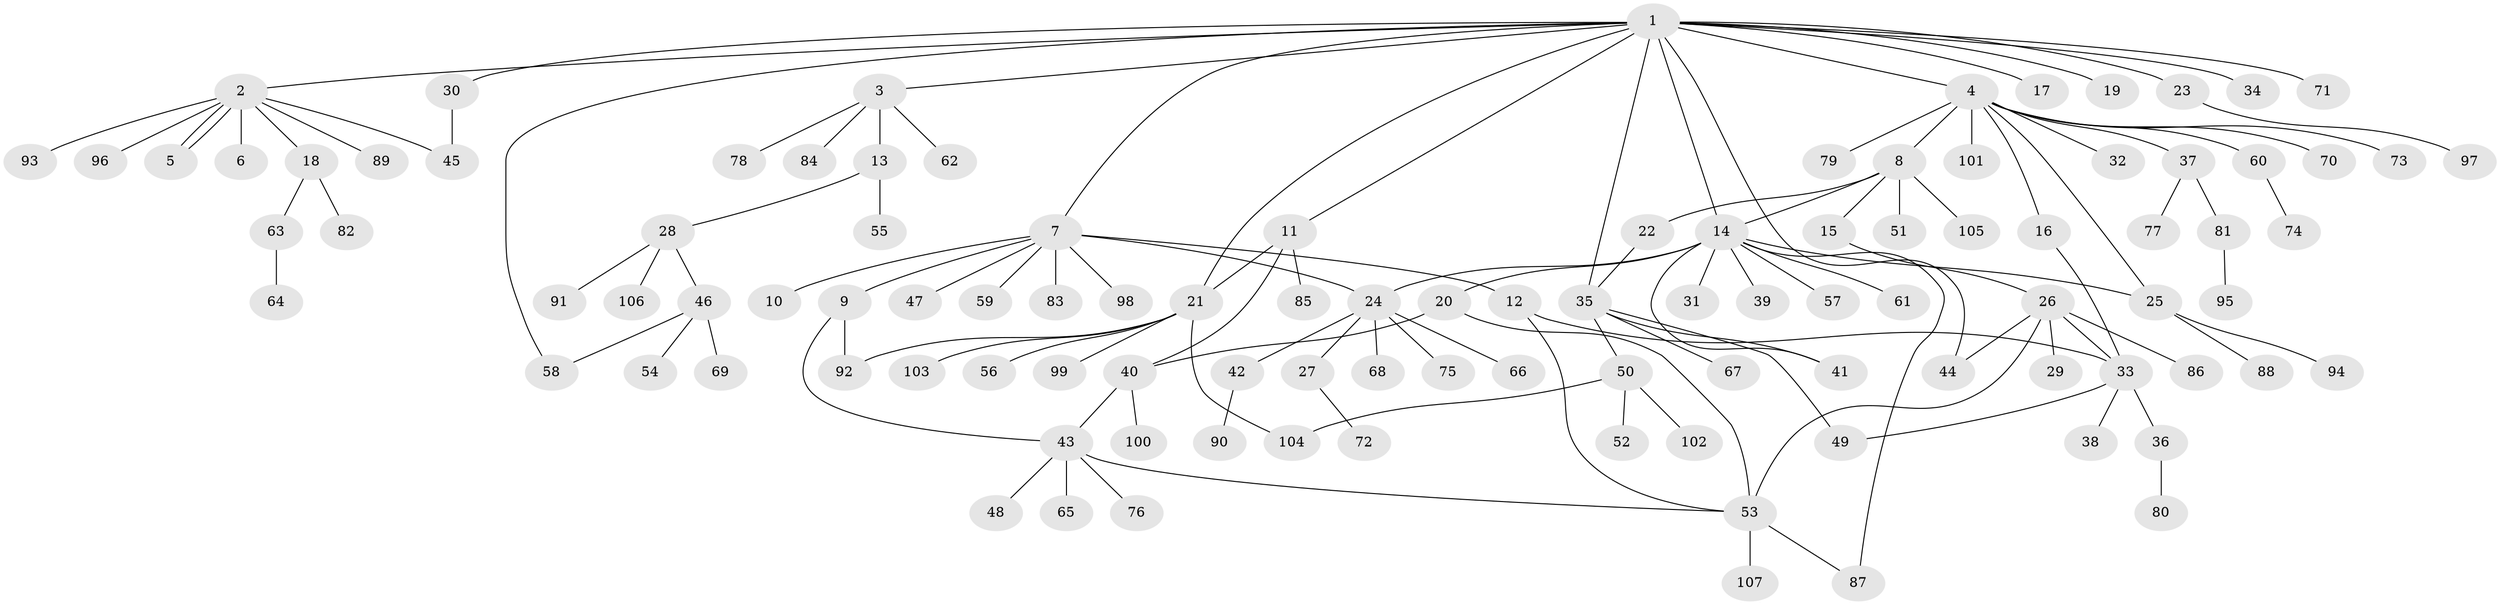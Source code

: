 // coarse degree distribution, {21: 0.0125, 4: 0.025, 11: 0.0125, 1: 0.6125, 10: 0.025, 5: 0.0375, 3: 0.1, 2: 0.1125, 6: 0.0625}
// Generated by graph-tools (version 1.1) at 2025/23/03/03/25 07:23:52]
// undirected, 107 vertices, 127 edges
graph export_dot {
graph [start="1"]
  node [color=gray90,style=filled];
  1;
  2;
  3;
  4;
  5;
  6;
  7;
  8;
  9;
  10;
  11;
  12;
  13;
  14;
  15;
  16;
  17;
  18;
  19;
  20;
  21;
  22;
  23;
  24;
  25;
  26;
  27;
  28;
  29;
  30;
  31;
  32;
  33;
  34;
  35;
  36;
  37;
  38;
  39;
  40;
  41;
  42;
  43;
  44;
  45;
  46;
  47;
  48;
  49;
  50;
  51;
  52;
  53;
  54;
  55;
  56;
  57;
  58;
  59;
  60;
  61;
  62;
  63;
  64;
  65;
  66;
  67;
  68;
  69;
  70;
  71;
  72;
  73;
  74;
  75;
  76;
  77;
  78;
  79;
  80;
  81;
  82;
  83;
  84;
  85;
  86;
  87;
  88;
  89;
  90;
  91;
  92;
  93;
  94;
  95;
  96;
  97;
  98;
  99;
  100;
  101;
  102;
  103;
  104;
  105;
  106;
  107;
  1 -- 2;
  1 -- 3;
  1 -- 4;
  1 -- 7;
  1 -- 11;
  1 -- 14;
  1 -- 17;
  1 -- 19;
  1 -- 21;
  1 -- 23;
  1 -- 30;
  1 -- 34;
  1 -- 35;
  1 -- 44;
  1 -- 58;
  1 -- 71;
  2 -- 5;
  2 -- 5;
  2 -- 6;
  2 -- 18;
  2 -- 45;
  2 -- 89;
  2 -- 93;
  2 -- 96;
  3 -- 13;
  3 -- 62;
  3 -- 78;
  3 -- 84;
  4 -- 8;
  4 -- 16;
  4 -- 25;
  4 -- 32;
  4 -- 37;
  4 -- 60;
  4 -- 70;
  4 -- 73;
  4 -- 79;
  4 -- 101;
  7 -- 9;
  7 -- 10;
  7 -- 12;
  7 -- 24;
  7 -- 47;
  7 -- 59;
  7 -- 83;
  7 -- 98;
  8 -- 14;
  8 -- 15;
  8 -- 22;
  8 -- 51;
  8 -- 105;
  9 -- 43;
  9 -- 92;
  11 -- 21;
  11 -- 40;
  11 -- 85;
  12 -- 33;
  12 -- 53;
  13 -- 28;
  13 -- 55;
  14 -- 20;
  14 -- 24;
  14 -- 25;
  14 -- 31;
  14 -- 39;
  14 -- 41;
  14 -- 57;
  14 -- 61;
  14 -- 87;
  15 -- 26;
  16 -- 33;
  18 -- 63;
  18 -- 82;
  20 -- 40;
  20 -- 53;
  21 -- 56;
  21 -- 92;
  21 -- 99;
  21 -- 103;
  21 -- 104;
  22 -- 35;
  23 -- 97;
  24 -- 27;
  24 -- 42;
  24 -- 66;
  24 -- 68;
  24 -- 75;
  25 -- 88;
  25 -- 94;
  26 -- 29;
  26 -- 33;
  26 -- 44;
  26 -- 53;
  26 -- 86;
  27 -- 72;
  28 -- 46;
  28 -- 91;
  28 -- 106;
  30 -- 45;
  33 -- 36;
  33 -- 38;
  33 -- 49;
  35 -- 41;
  35 -- 49;
  35 -- 50;
  35 -- 67;
  36 -- 80;
  37 -- 77;
  37 -- 81;
  40 -- 43;
  40 -- 100;
  42 -- 90;
  43 -- 48;
  43 -- 53;
  43 -- 65;
  43 -- 76;
  46 -- 54;
  46 -- 58;
  46 -- 69;
  50 -- 52;
  50 -- 102;
  50 -- 104;
  53 -- 87;
  53 -- 107;
  60 -- 74;
  63 -- 64;
  81 -- 95;
}

